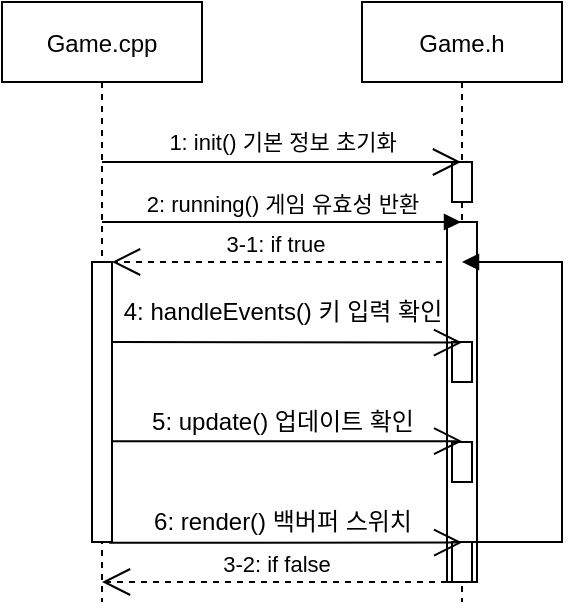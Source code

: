 <mxfile version="20.3.6" type="github">
  <diagram id="kgpKYQtTHZ0yAKxKKP6v" name="Page-1">
    <mxGraphModel dx="315" dy="797" grid="1" gridSize="10" guides="1" tooltips="1" connect="1" arrows="1" fold="1" page="1" pageScale="1" pageWidth="850" pageHeight="1100" math="0" shadow="0">
      <root>
        <mxCell id="0" />
        <mxCell id="1" parent="0" />
        <mxCell id="3nuBFxr9cyL0pnOWT2aG-1" value="Game.cpp" style="shape=umlLifeline;perimeter=lifelinePerimeter;container=1;collapsible=0;recursiveResize=0;rounded=0;shadow=0;strokeWidth=1;" parent="1" vertex="1">
          <mxGeometry x="120" y="80" width="100" height="300" as="geometry" />
        </mxCell>
        <mxCell id="1DXss-w2Rvs11rLoVg0y-6" value="" style="points=[];perimeter=orthogonalPerimeter;rounded=0;shadow=0;strokeWidth=1;" vertex="1" parent="3nuBFxr9cyL0pnOWT2aG-1">
          <mxGeometry x="45" y="130" width="10" height="140" as="geometry" />
        </mxCell>
        <mxCell id="3nuBFxr9cyL0pnOWT2aG-5" value="Game.h" style="shape=umlLifeline;perimeter=lifelinePerimeter;container=1;collapsible=0;recursiveResize=0;rounded=0;shadow=0;strokeWidth=1;" parent="1" vertex="1">
          <mxGeometry x="300" y="80" width="100" height="300" as="geometry" />
        </mxCell>
        <mxCell id="3nuBFxr9cyL0pnOWT2aG-6" value="" style="points=[];perimeter=orthogonalPerimeter;rounded=0;shadow=0;strokeWidth=1;" parent="3nuBFxr9cyL0pnOWT2aG-5" vertex="1">
          <mxGeometry x="45" y="80" width="10" height="20" as="geometry" />
        </mxCell>
        <mxCell id="1DXss-w2Rvs11rLoVg0y-8" value="" style="points=[];perimeter=orthogonalPerimeter;rounded=0;shadow=0;strokeWidth=1;" vertex="1" parent="3nuBFxr9cyL0pnOWT2aG-5">
          <mxGeometry x="42.5" y="110" width="15" height="180" as="geometry" />
        </mxCell>
        <mxCell id="1DXss-w2Rvs11rLoVg0y-13" value="" style="points=[];perimeter=orthogonalPerimeter;rounded=0;shadow=0;strokeWidth=1;" vertex="1" parent="3nuBFxr9cyL0pnOWT2aG-5">
          <mxGeometry x="45" y="170" width="10" height="20" as="geometry" />
        </mxCell>
        <mxCell id="1DXss-w2Rvs11rLoVg0y-12" value="4: handleEvents() 키 입력 확인" style="text;html=1;align=center;verticalAlign=middle;resizable=0;points=[];autosize=1;strokeColor=none;fillColor=none;" vertex="1" parent="3nuBFxr9cyL0pnOWT2aG-5">
          <mxGeometry x="-135" y="140" width="190" height="30" as="geometry" />
        </mxCell>
        <mxCell id="1DXss-w2Rvs11rLoVg0y-20" value="" style="points=[];perimeter=orthogonalPerimeter;rounded=0;shadow=0;strokeWidth=1;" vertex="1" parent="3nuBFxr9cyL0pnOWT2aG-5">
          <mxGeometry x="45" y="220" width="10" height="20" as="geometry" />
        </mxCell>
        <mxCell id="1DXss-w2Rvs11rLoVg0y-21" value="" style="points=[];perimeter=orthogonalPerimeter;rounded=0;shadow=0;strokeWidth=1;" vertex="1" parent="3nuBFxr9cyL0pnOWT2aG-5">
          <mxGeometry x="45" y="270" width="10" height="20" as="geometry" />
        </mxCell>
        <mxCell id="1DXss-w2Rvs11rLoVg0y-22" value="3-2: if false" style="endArrow=open;endSize=12;dashed=1;html=1;rounded=0;" edge="1" parent="3nuBFxr9cyL0pnOWT2aG-5">
          <mxGeometry x="-0.002" y="-9" width="160" relative="1" as="geometry">
            <mxPoint x="42.5" y="290" as="sourcePoint" />
            <mxPoint x="-130" y="290" as="targetPoint" />
            <mxPoint as="offset" />
          </mxGeometry>
        </mxCell>
        <mxCell id="1DXss-w2Rvs11rLoVg0y-25" value="" style="endArrow=none;html=1;rounded=0;" edge="1" parent="3nuBFxr9cyL0pnOWT2aG-5" source="1DXss-w2Rvs11rLoVg0y-8" target="3nuBFxr9cyL0pnOWT2aG-5">
          <mxGeometry width="50" height="50" relative="1" as="geometry">
            <mxPoint x="60" y="130" as="sourcePoint" />
            <mxPoint x="100" y="220" as="targetPoint" />
            <Array as="points">
              <mxPoint x="100" y="130" />
              <mxPoint x="100" y="270" />
              <mxPoint x="80" y="270" />
            </Array>
          </mxGeometry>
        </mxCell>
        <mxCell id="1DXss-w2Rvs11rLoVg0y-3" value="" style="endArrow=open;endFill=1;endSize=12;html=1;rounded=0;" edge="1" parent="1" target="3nuBFxr9cyL0pnOWT2aG-5">
          <mxGeometry width="160" relative="1" as="geometry">
            <mxPoint x="170" y="160" as="sourcePoint" />
            <mxPoint x="330" y="160" as="targetPoint" />
          </mxGeometry>
        </mxCell>
        <mxCell id="1DXss-w2Rvs11rLoVg0y-4" value="&lt;span style=&quot;font-size: 11px; background-color: rgb(255, 255, 255);&quot;&gt;1: init() 기본 정보 초기화&lt;/span&gt;" style="text;html=1;align=center;verticalAlign=middle;resizable=0;points=[];autosize=1;strokeColor=none;fillColor=none;" vertex="1" parent="1">
          <mxGeometry x="190" y="135" width="140" height="30" as="geometry" />
        </mxCell>
        <mxCell id="1DXss-w2Rvs11rLoVg0y-7" value="2: running() 게임 유효성&amp;nbsp;반환" style="html=1;verticalAlign=bottom;endArrow=block;rounded=0;" edge="1" parent="1" target="3nuBFxr9cyL0pnOWT2aG-5">
          <mxGeometry width="80" relative="1" as="geometry">
            <mxPoint x="170" y="190" as="sourcePoint" />
            <mxPoint x="250" y="180" as="targetPoint" />
            <Array as="points">
              <mxPoint x="230" y="190" />
            </Array>
          </mxGeometry>
        </mxCell>
        <mxCell id="1DXss-w2Rvs11rLoVg0y-9" value="3-1: if true&amp;nbsp;" style="endArrow=open;endSize=12;dashed=1;html=1;rounded=0;" edge="1" parent="1" target="1DXss-w2Rvs11rLoVg0y-6">
          <mxGeometry x="-0.002" y="-9" width="160" relative="1" as="geometry">
            <mxPoint x="340" y="210" as="sourcePoint" />
            <mxPoint x="180" y="210" as="targetPoint" />
            <mxPoint as="offset" />
          </mxGeometry>
        </mxCell>
        <mxCell id="1DXss-w2Rvs11rLoVg0y-10" value="" style="endArrow=open;endFill=1;endSize=12;html=1;rounded=0;" edge="1" parent="1">
          <mxGeometry width="160" relative="1" as="geometry">
            <mxPoint x="175.5" y="250" as="sourcePoint" />
            <mxPoint x="350" y="250.29" as="targetPoint" />
          </mxGeometry>
        </mxCell>
        <mxCell id="1DXss-w2Rvs11rLoVg0y-16" value="" style="endArrow=open;endFill=1;endSize=12;html=1;rounded=0;entryX=0.501;entryY=0.732;entryDx=0;entryDy=0;entryPerimeter=0;" edge="1" parent="1" source="1DXss-w2Rvs11rLoVg0y-6" target="3nuBFxr9cyL0pnOWT2aG-5">
          <mxGeometry width="160" relative="1" as="geometry">
            <mxPoint x="180" y="300" as="sourcePoint" />
            <mxPoint x="347.25" y="300.29" as="targetPoint" />
          </mxGeometry>
        </mxCell>
        <mxCell id="1DXss-w2Rvs11rLoVg0y-17" value="" style="endArrow=open;endFill=1;endSize=12;html=1;rounded=0;entryX=0.501;entryY=0.901;entryDx=0;entryDy=0;entryPerimeter=0;exitX=0.857;exitY=1.003;exitDx=0;exitDy=0;exitPerimeter=0;" edge="1" parent="1" source="1DXss-w2Rvs11rLoVg0y-6" target="3nuBFxr9cyL0pnOWT2aG-5">
          <mxGeometry width="160" relative="1" as="geometry">
            <mxPoint x="180" y="350" as="sourcePoint" />
            <mxPoint x="347.25" y="350.29" as="targetPoint" />
          </mxGeometry>
        </mxCell>
        <mxCell id="1DXss-w2Rvs11rLoVg0y-18" value="5: update() 업데이트 확인" style="text;html=1;align=center;verticalAlign=middle;resizable=0;points=[];autosize=1;strokeColor=none;fillColor=none;" vertex="1" parent="1">
          <mxGeometry x="180" y="275" width="160" height="30" as="geometry" />
        </mxCell>
        <mxCell id="1DXss-w2Rvs11rLoVg0y-19" value="6: render() 백버퍼 스위치" style="text;html=1;align=center;verticalAlign=middle;resizable=0;points=[];autosize=1;strokeColor=none;fillColor=none;" vertex="1" parent="1">
          <mxGeometry x="180" y="325" width="160" height="30" as="geometry" />
        </mxCell>
        <mxCell id="1DXss-w2Rvs11rLoVg0y-26" value="" style="html=1;verticalAlign=bottom;endArrow=block;rounded=0;" edge="1" parent="1">
          <mxGeometry width="80" relative="1" as="geometry">
            <mxPoint x="400" y="210" as="sourcePoint" />
            <mxPoint x="350" y="210" as="targetPoint" />
          </mxGeometry>
        </mxCell>
      </root>
    </mxGraphModel>
  </diagram>
</mxfile>
